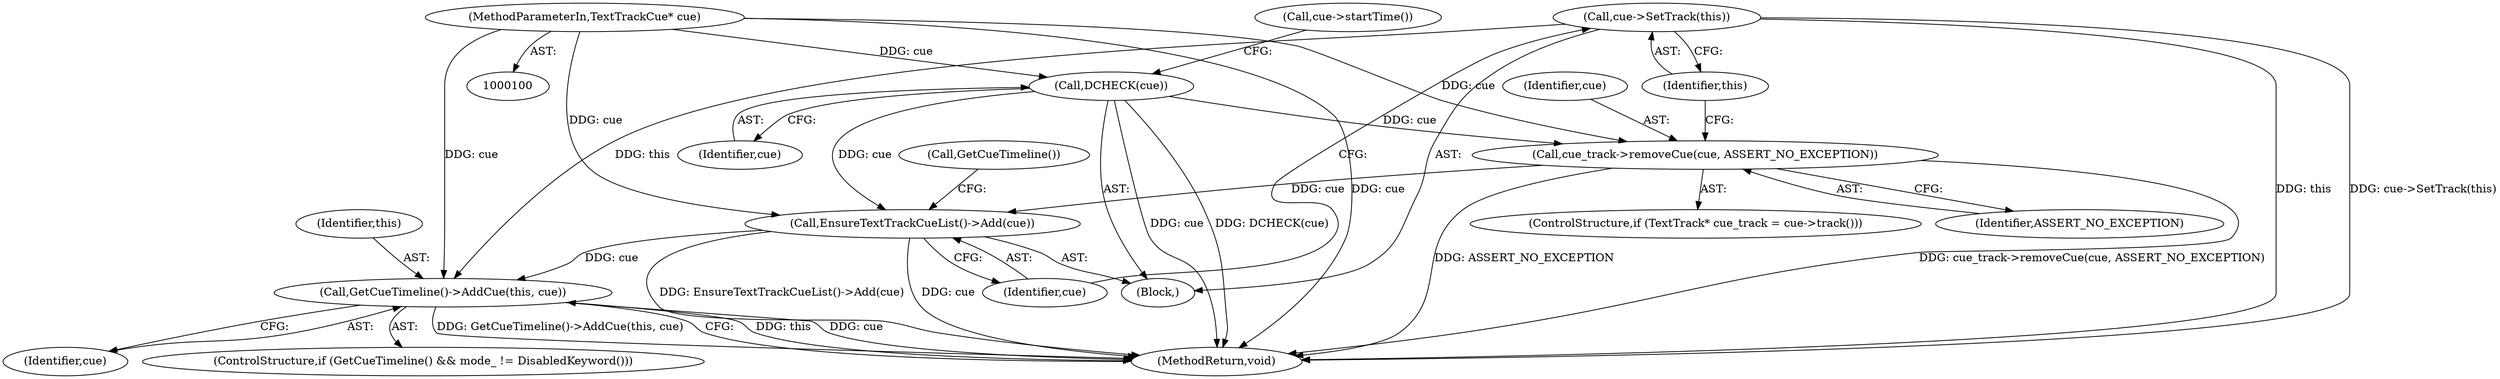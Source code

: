 digraph "0_Chrome_53f1c0f95e568d4b6b184904f98cfde2833c603c_0@pointer" {
"1000139" [label="(Call,GetCueTimeline()->AddCue(this, cue))"];
"1000129" [label="(Call,cue->SetTrack(this))"];
"1000131" [label="(Call,EnsureTextTrackCueList()->Add(cue))"];
"1000103" [label="(Call,DCHECK(cue))"];
"1000101" [label="(MethodParameterIn,TextTrackCue* cue)"];
"1000126" [label="(Call,cue_track->removeCue(cue, ASSERT_NO_EXCEPTION))"];
"1000139" [label="(Call,GetCueTimeline()->AddCue(this, cue))"];
"1000129" [label="(Call,cue->SetTrack(this))"];
"1000133" [label="(ControlStructure,if (GetCueTimeline() && mode_ != DisabledKeyword()))"];
"1000104" [label="(Identifier,cue)"];
"1000131" [label="(Call,EnsureTextTrackCueList()->Add(cue))"];
"1000141" [label="(Identifier,cue)"];
"1000132" [label="(Identifier,cue)"];
"1000140" [label="(Identifier,this)"];
"1000126" [label="(Call,cue_track->removeCue(cue, ASSERT_NO_EXCEPTION))"];
"1000127" [label="(Identifier,cue)"];
"1000128" [label="(Identifier,ASSERT_NO_EXCEPTION)"];
"1000103" [label="(Call,DCHECK(cue))"];
"1000120" [label="(ControlStructure,if (TextTrack* cue_track = cue->track()))"];
"1000142" [label="(MethodReturn,void)"];
"1000101" [label="(MethodParameterIn,TextTrackCue* cue)"];
"1000102" [label="(Block,)"];
"1000135" [label="(Call,GetCueTimeline())"];
"1000108" [label="(Call,cue->startTime())"];
"1000130" [label="(Identifier,this)"];
"1000139" -> "1000133"  [label="AST: "];
"1000139" -> "1000141"  [label="CFG: "];
"1000140" -> "1000139"  [label="AST: "];
"1000141" -> "1000139"  [label="AST: "];
"1000142" -> "1000139"  [label="CFG: "];
"1000139" -> "1000142"  [label="DDG: this"];
"1000139" -> "1000142"  [label="DDG: cue"];
"1000139" -> "1000142"  [label="DDG: GetCueTimeline()->AddCue(this, cue)"];
"1000129" -> "1000139"  [label="DDG: this"];
"1000131" -> "1000139"  [label="DDG: cue"];
"1000101" -> "1000139"  [label="DDG: cue"];
"1000129" -> "1000102"  [label="AST: "];
"1000129" -> "1000130"  [label="CFG: "];
"1000130" -> "1000129"  [label="AST: "];
"1000132" -> "1000129"  [label="CFG: "];
"1000129" -> "1000142"  [label="DDG: this"];
"1000129" -> "1000142"  [label="DDG: cue->SetTrack(this)"];
"1000131" -> "1000102"  [label="AST: "];
"1000131" -> "1000132"  [label="CFG: "];
"1000132" -> "1000131"  [label="AST: "];
"1000135" -> "1000131"  [label="CFG: "];
"1000131" -> "1000142"  [label="DDG: cue"];
"1000131" -> "1000142"  [label="DDG: EnsureTextTrackCueList()->Add(cue)"];
"1000103" -> "1000131"  [label="DDG: cue"];
"1000126" -> "1000131"  [label="DDG: cue"];
"1000101" -> "1000131"  [label="DDG: cue"];
"1000103" -> "1000102"  [label="AST: "];
"1000103" -> "1000104"  [label="CFG: "];
"1000104" -> "1000103"  [label="AST: "];
"1000108" -> "1000103"  [label="CFG: "];
"1000103" -> "1000142"  [label="DDG: cue"];
"1000103" -> "1000142"  [label="DDG: DCHECK(cue)"];
"1000101" -> "1000103"  [label="DDG: cue"];
"1000103" -> "1000126"  [label="DDG: cue"];
"1000101" -> "1000100"  [label="AST: "];
"1000101" -> "1000142"  [label="DDG: cue"];
"1000101" -> "1000126"  [label="DDG: cue"];
"1000126" -> "1000120"  [label="AST: "];
"1000126" -> "1000128"  [label="CFG: "];
"1000127" -> "1000126"  [label="AST: "];
"1000128" -> "1000126"  [label="AST: "];
"1000130" -> "1000126"  [label="CFG: "];
"1000126" -> "1000142"  [label="DDG: cue_track->removeCue(cue, ASSERT_NO_EXCEPTION)"];
"1000126" -> "1000142"  [label="DDG: ASSERT_NO_EXCEPTION"];
}
